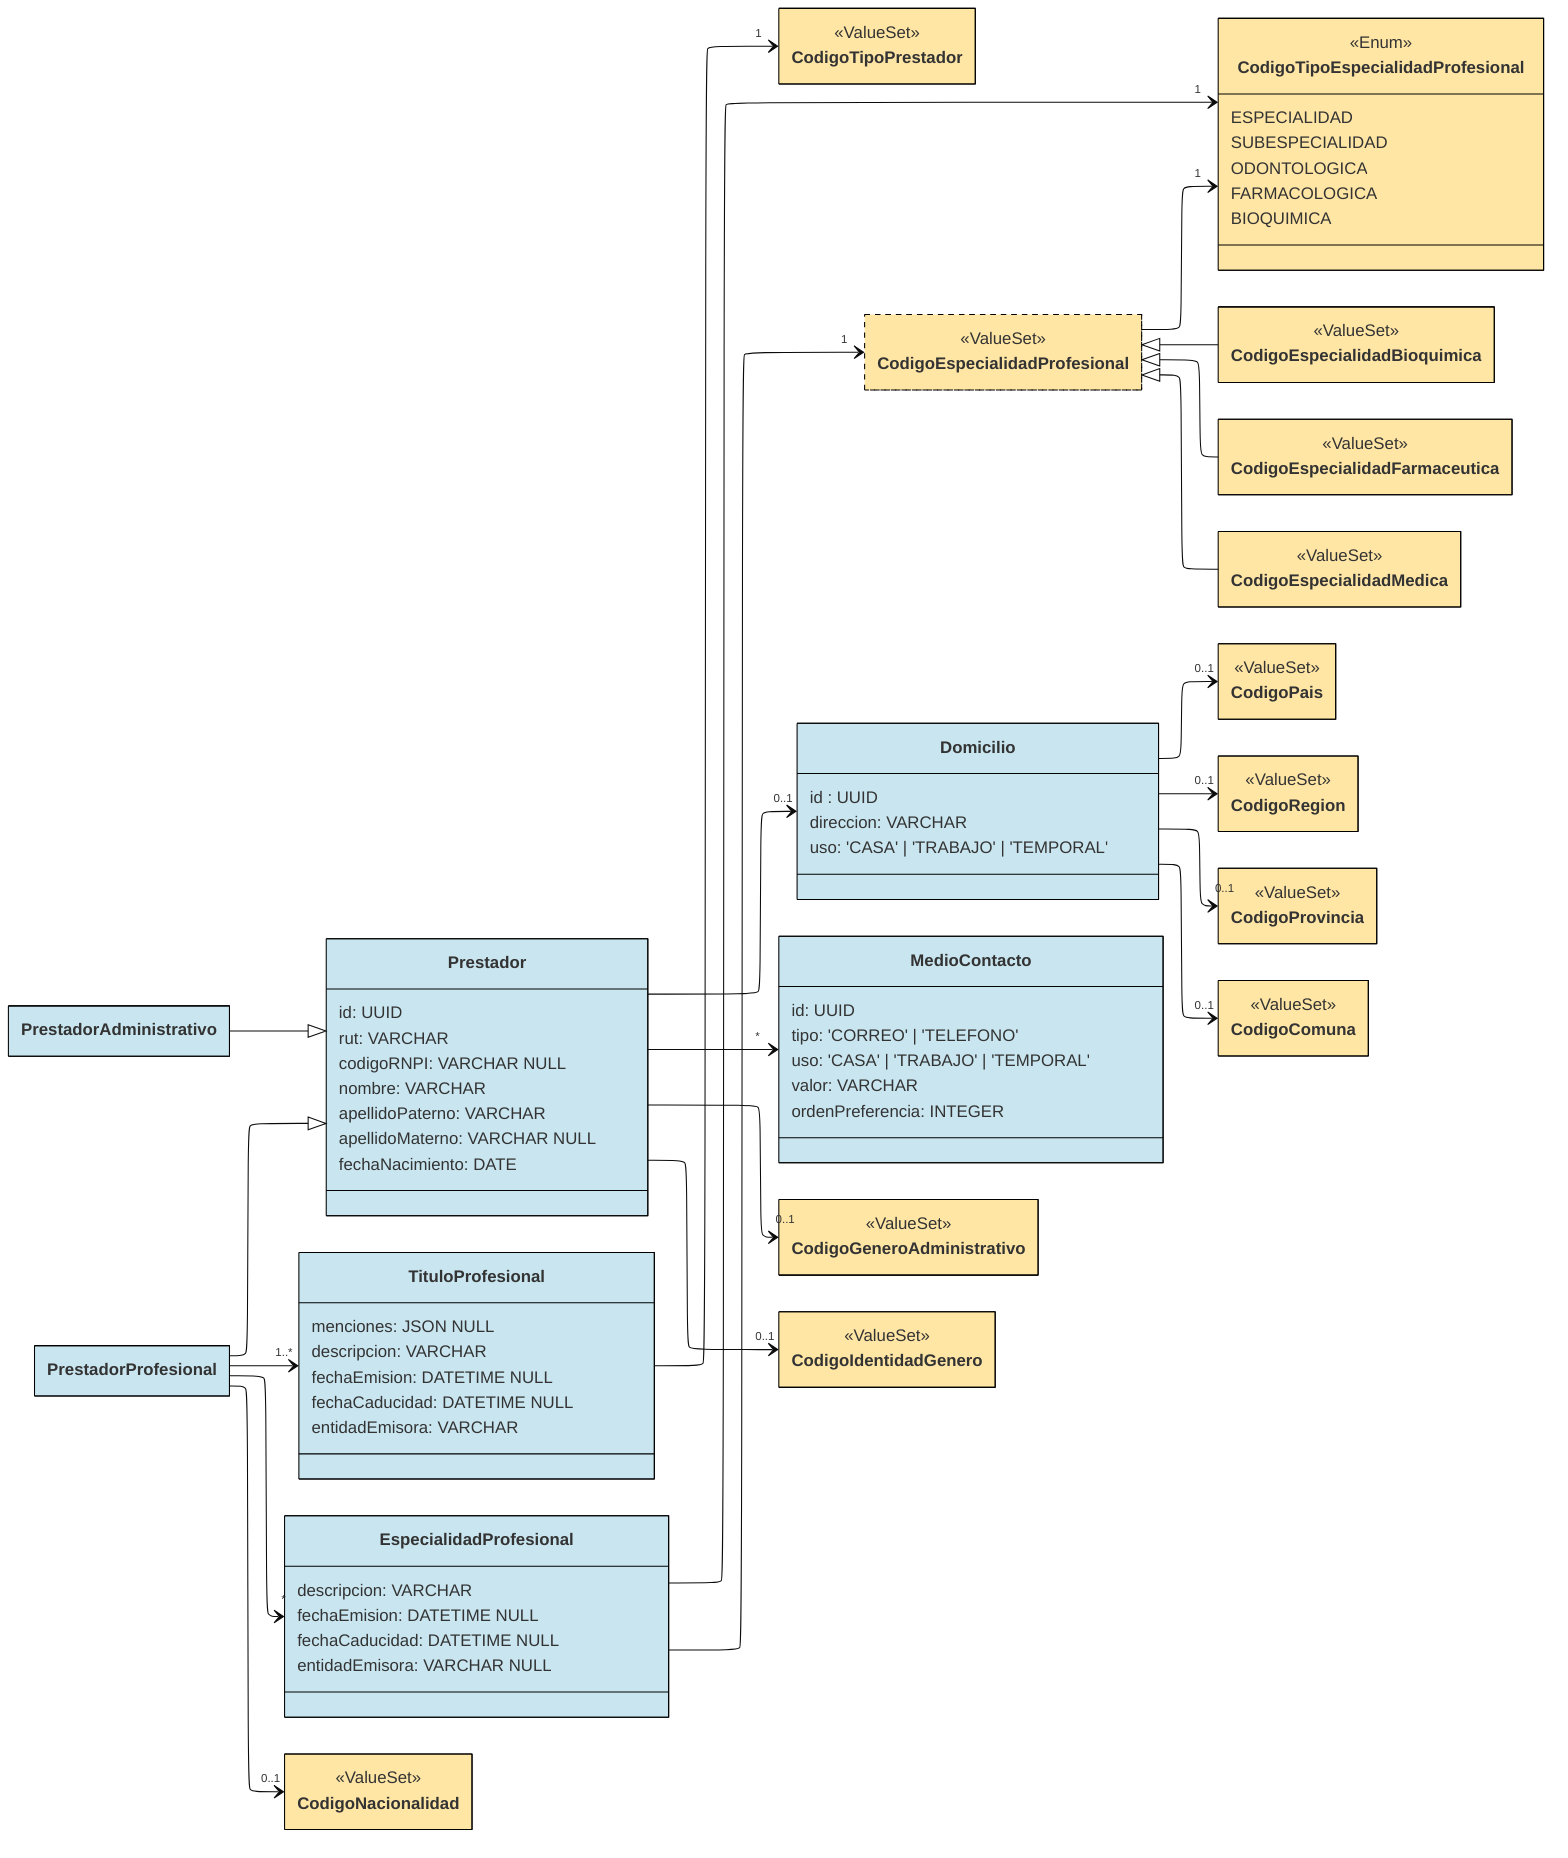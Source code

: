 ---
config:
  layout: elk
  theme: base
  class:
    hideEmptyMembersBox: true
  themeVariables:
    primaryBorderColor: "#000000"
    primaryColor: "#C9E6F0"
---

classDiagram
direction LR


class Prestador {
  id: UUID
  rut: VARCHAR
  %% Codigo identificador en Registro Nacional de Prestadores Individuales, opcional.
  codigoRNPI: VARCHAR NULL

  nombre: VARCHAR
  apellidoPaterno: VARCHAR
  apellidoMaterno: VARCHAR NULL

  fechaNacimiento: DATE
}



class PrestadorAdministrativo { }
class PrestadorProfesional { }

PrestadorAdministrativo --|> Prestador
PrestadorProfesional --|> Prestador


class TituloProfesional {
  %% Su contenido es un array de strings
  menciones: JSON NULL

  descripcion: VARCHAR
  fechaEmision: DATETIME NULL
  fechaCaducidad: DATETIME NULL
  entidadEmisora: VARCHAR
}

class CodigoTipoPrestador { <<ValueSet>> }

class EspecialidadProfesional {
  descripcion: VARCHAR
  fechaEmision: DATETIME NULL
  fechaCaducidad: DATETIME NULL
  entidadEmisora: VARCHAR NULL
}

class CodigoTipoEspecialidadProfesional {
  <<Enum>>
  ESPECIALIDAD
  SUBESPECIALIDAD
  ODONTOLOGICA
  FARMACOLOGICA
  BIOQUIMICA
}


class CodigoEspecialidadProfesional { <<ValueSet>> }

class CodigoEspecialidadBioquimica { <<ValueSet>> }

class CodigoEspecialidadFarmaceutica { <<ValueSet>> }

class CodigoEspecialidadMedica { <<ValueSet>> }
class Domicilio {
  id : UUID
  direccion: VARCHAR
  uso: 'CASA' | 'TRABAJO' | 'TEMPORAL'
}

class CodigoPais { <<ValueSet>> }

class CodigoRegion { <<ValueSet>> }

class CodigoProvincia { <<ValueSet>> }
class CodigoComuna { <<ValueSet>> }

class MedioContacto {
  id: UUID
  tipo: 'CORREO' | 'TELEFONO'
  uso: 'CASA' | 'TRABAJO' | 'TEMPORAL'
  valor: VARCHAR
  ordenPreferencia: INTEGER
}

class CodigoGeneroAdministrativo { <<ValueSet>> }

class CodigoNacionalidad { <<ValueSet>> }
class CodigoIdentidadGenero { <<ValueSet>> }

Domicilio --> "0..1" CodigoPais
Domicilio --> "0..1" CodigoRegion
Domicilio --> "0..1" CodigoProvincia
Domicilio --> "0..1" CodigoComuna


PrestadorProfesional --> "1..*" TituloProfesional



Prestador --> "0..1" Domicilio
Prestador --> "0..1" CodigoIdentidadGenero
Prestador --> "*" MedioContacto
Prestador --> "0..1" CodigoGeneroAdministrativo
PrestadorProfesional --> "0..1" CodigoNacionalidad

TituloProfesional --> "1" CodigoTipoPrestador
EspecialidadProfesional --> "1" CodigoEspecialidadProfesional
EspecialidadProfesional --> "1" CodigoTipoEspecialidadProfesional
CodigoEspecialidadProfesional <|-- CodigoEspecialidadMedica
CodigoEspecialidadProfesional <|-- CodigoEspecialidadBioquimica
CodigoEspecialidadProfesional <|-- CodigoEspecialidadFarmaceutica
PrestadorProfesional --> "*" EspecialidadProfesional
CodigoEspecialidadProfesional --> "1" CodigoTipoEspecialidadProfesional


link PrestadorProfesional "https://build.fhir.org/ig/Minsal-CL/SIGTEv2-IG/StructureDefinition-PractitionerProfesionalLE.html"
link PrestadorAdministrativo "https://build.fhir.org/ig/Minsal-CL/SIGTEv2-IG/StructureDefinition-PractitionerAdministrativoLE.html"

link CodigoTipoPrestador "https://build.fhir.org/ig/Minsal-CL/SIGTEv2-IG/ValueSet-VSTituloProfesional.html"
link CodigoEspecialidadBioquimica "https://build.fhir.org/ig/Minsal-CL/SIGTEv2-IG/ValueSet-VSEspecialidadBioqca.html"
link CodigoEspecialidadFarmaceutica "https://build.fhir.org/ig/Minsal-CL/SIGTEv2-IG/ValueSet-VSEspecialidadFarmaceutica.html"
link CodigoEspecialidadMedica "https://build.fhir.org/ig/Minsal-CL/SIGTEv2-IG/ValueSet-VSEspecialidadMed.html"
link CodigoRegion "https://hl7chile.cl/fhir/ig/clcore/1.9.2/ValueSet-VSCodigosRegionesCL.html"
link CodigoPais "https://hl7chile.cl/fhir/ig/clcore/1.9.2/ValueSet-CodPais.html"
link CodigoProvincia "https://hl7chile.cl/fhir/ig/clcore/1.9.2/ValueSet-VSCodigosProvinciasCL.html"
link CodigoComuna "https://hl7chile.cl/fhir/ig/clcore/1.9.2/ValueSet-VSCodigosComunaCL.html"
link CodigoNacionalidad "https://hl7chile.cl/fhir/ig/clcore/1.9.2/ValueSet-CodPais.html"
link CodigoGeneroAdministrativo "https://hl7.org/fhir/R4/valueset-administrative-gender.html"
link CodigoIdentidadGenero "https://hl7chile.cl/fhir/ig/clcore/1.9.2/ValueSet-VSIdentidaddeGenero.html"

style CodigoRegion fill:#FFE6A5
style CodigoPais fill:#FFE6A5
style CodigoProvincia fill:#FFE6A5
style CodigoComuna fill:#FFE6A5
style CodigoTipoPrestador fill:#FFE6A5
style CodigoTipoEspecialidadProfesional fill:#FFE6A5
style CodigoEspecialidadProfesional fill:#FFE6A5,stroke-dasharray: 5 5
style CodigoEspecialidadBioquimica fill:#FFE6A5
style CodigoEspecialidadFarmaceutica fill:#FFE6A5
style CodigoEspecialidadMedica fill:#FFE6A5
style CodigoNacionalidad fill:#FFE6A5
style CodigoGeneroAdministrativo fill:#FFE6A5
style CodigoIdentidadGenero fill:#FFE6A5